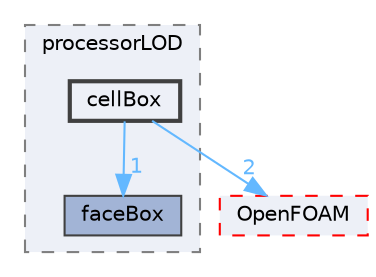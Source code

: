digraph "src/meshTools/processorLOD/cellBox"
{
 // LATEX_PDF_SIZE
  bgcolor="transparent";
  edge [fontname=Helvetica,fontsize=10,labelfontname=Helvetica,labelfontsize=10];
  node [fontname=Helvetica,fontsize=10,shape=box,height=0.2,width=0.4];
  compound=true
  subgraph clusterdir_37fa615bf9ef1beb1efdb4eaf3f47e60 {
    graph [ bgcolor="#edf0f7", pencolor="grey50", label="processorLOD", fontname=Helvetica,fontsize=10 style="filled,dashed", URL="dir_37fa615bf9ef1beb1efdb4eaf3f47e60.html",tooltip=""]
  dir_a4d889de9cd2b297891ea1b0e5ab8a53 [label="faceBox", fillcolor="#a2b4d6", color="grey25", style="filled", URL="dir_a4d889de9cd2b297891ea1b0e5ab8a53.html",tooltip=""];
  dir_f0225d42d647022c2e6da146a1eadea9 [label="cellBox", fillcolor="#edf0f7", color="grey25", style="filled,bold", URL="dir_f0225d42d647022c2e6da146a1eadea9.html",tooltip=""];
  }
  dir_c5473ff19b20e6ec4dfe5c310b3778a8 [label="OpenFOAM", fillcolor="#edf0f7", color="red", style="filled,dashed", URL="dir_c5473ff19b20e6ec4dfe5c310b3778a8.html",tooltip=""];
  dir_f0225d42d647022c2e6da146a1eadea9->dir_a4d889de9cd2b297891ea1b0e5ab8a53 [headlabel="1", labeldistance=1.5 headhref="dir_000411_001252.html" href="dir_000411_001252.html" color="steelblue1" fontcolor="steelblue1"];
  dir_f0225d42d647022c2e6da146a1eadea9->dir_c5473ff19b20e6ec4dfe5c310b3778a8 [headlabel="2", labeldistance=1.5 headhref="dir_000411_002695.html" href="dir_000411_002695.html" color="steelblue1" fontcolor="steelblue1"];
}
